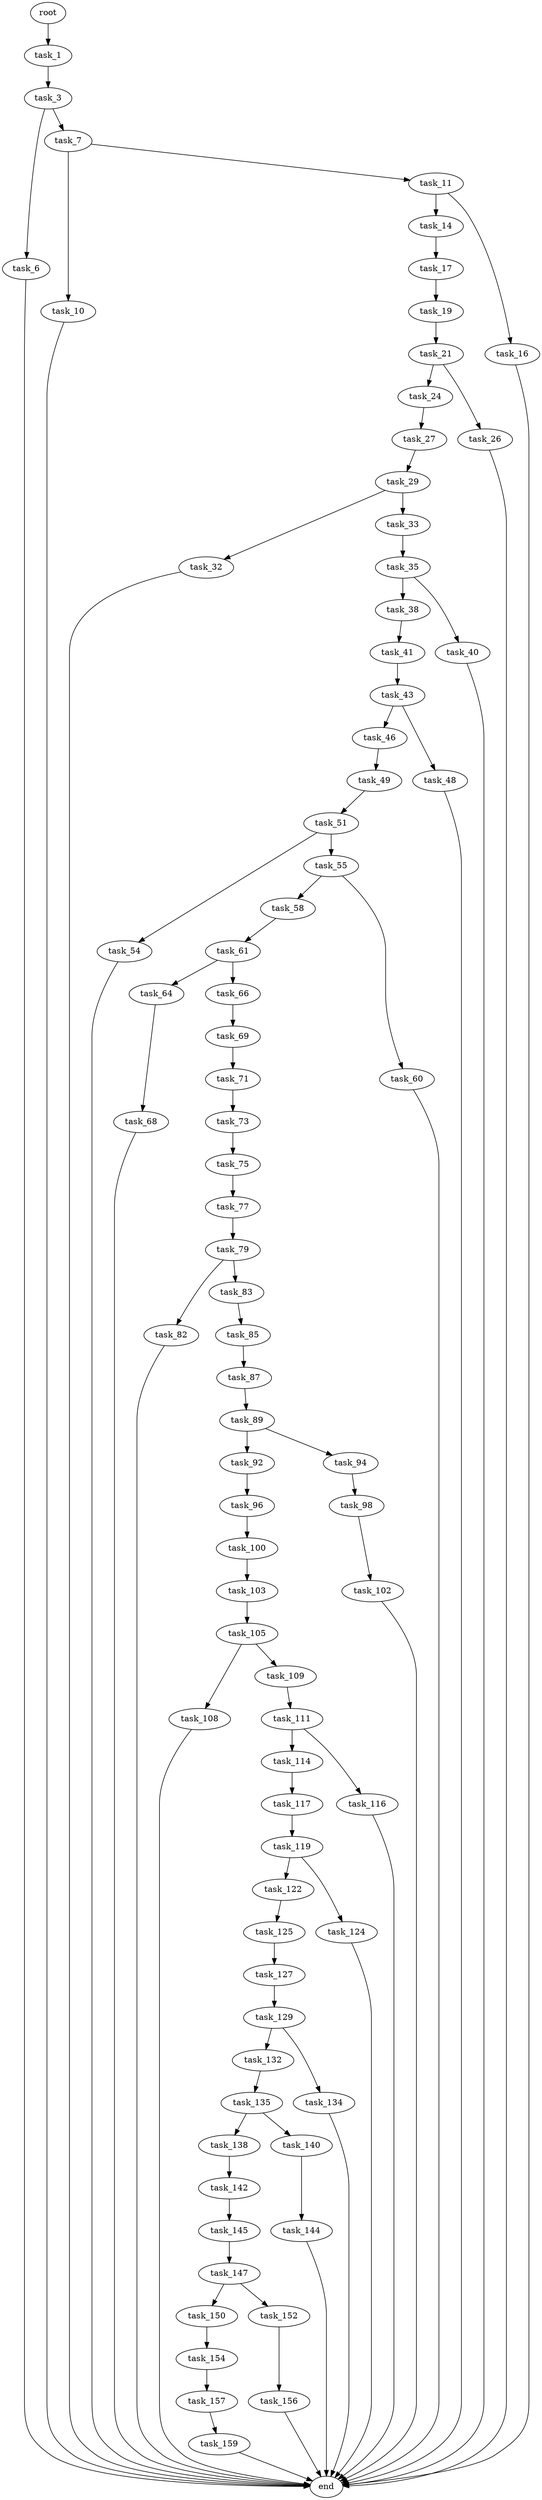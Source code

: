 digraph G {
  root [size="0.000000"];
  task_1 [size="8704914012.000000"];
  task_3 [size="24775596529.000000"];
  task_6 [size="370670839.000000"];
  task_7 [size="16953529073.000000"];
  end [size="0.000000"];
  task_10 [size="592259881724.000000"];
  task_11 [size="437467851288.000000"];
  task_14 [size="742489373058.000000"];
  task_16 [size="266164350413.000000"];
  task_17 [size="1073741824000.000000"];
  task_19 [size="28991029248.000000"];
  task_21 [size="231928233984.000000"];
  task_24 [size="33883569564.000000"];
  task_26 [size="43961828193.000000"];
  task_27 [size="549755813888.000000"];
  task_29 [size="2314030832.000000"];
  task_32 [size="368293445632.000000"];
  task_33 [size="6249719860.000000"];
  task_35 [size="782757789696.000000"];
  task_38 [size="3063799333.000000"];
  task_40 [size="12239275206.000000"];
  task_41 [size="175332415800.000000"];
  task_43 [size="231928233984.000000"];
  task_46 [size="1073741824000.000000"];
  task_48 [size="105554635285.000000"];
  task_49 [size="23201667234.000000"];
  task_51 [size="549755813888.000000"];
  task_54 [size="7800175562.000000"];
  task_55 [size="8589934592.000000"];
  task_58 [size="68719476736.000000"];
  task_60 [size="368293445632.000000"];
  task_61 [size="5234131008.000000"];
  task_64 [size="10743297763.000000"];
  task_66 [size="549755813888.000000"];
  task_68 [size="14651526404.000000"];
  task_69 [size="4916234460.000000"];
  task_71 [size="231928233984.000000"];
  task_73 [size="445641133059.000000"];
  task_75 [size="100433155728.000000"];
  task_77 [size="6519587666.000000"];
  task_79 [size="1778424947.000000"];
  task_82 [size="28991029248.000000"];
  task_83 [size="781923087868.000000"];
  task_85 [size="27680776390.000000"];
  task_87 [size="11244512362.000000"];
  task_89 [size="315221181640.000000"];
  task_92 [size="231928233984.000000"];
  task_94 [size="11929708450.000000"];
  task_96 [size="4837499696.000000"];
  task_98 [size="782757789696.000000"];
  task_100 [size="15249638934.000000"];
  task_102 [size="205159202136.000000"];
  task_103 [size="286536101809.000000"];
  task_105 [size="8589934592.000000"];
  task_108 [size="240547894283.000000"];
  task_109 [size="35461656909.000000"];
  task_111 [size="684150269129.000000"];
  task_114 [size="989889659509.000000"];
  task_116 [size="280288934226.000000"];
  task_117 [size="3428025116.000000"];
  task_119 [size="12046650313.000000"];
  task_122 [size="68719476736.000000"];
  task_124 [size="549755813888.000000"];
  task_125 [size="6944513561.000000"];
  task_127 [size="28991029248.000000"];
  task_129 [size="13791764891.000000"];
  task_132 [size="8589934592.000000"];
  task_134 [size="4562935755.000000"];
  task_135 [size="12037358709.000000"];
  task_138 [size="148417995096.000000"];
  task_140 [size="8589934592.000000"];
  task_142 [size="146723692856.000000"];
  task_144 [size="7999396976.000000"];
  task_145 [size="1640753650.000000"];
  task_147 [size="41085453905.000000"];
  task_150 [size="549755813888.000000"];
  task_152 [size="330117972849.000000"];
  task_154 [size="8589934592.000000"];
  task_156 [size="1301862714.000000"];
  task_157 [size="1644795090.000000"];
  task_159 [size="6985517627.000000"];

  root -> task_1 [size="1.000000"];
  task_1 -> task_3 [size="536870912.000000"];
  task_3 -> task_6 [size="411041792.000000"];
  task_3 -> task_7 [size="411041792.000000"];
  task_6 -> end [size="1.000000"];
  task_7 -> task_10 [size="679477248.000000"];
  task_7 -> task_11 [size="679477248.000000"];
  task_10 -> end [size="1.000000"];
  task_11 -> task_14 [size="536870912.000000"];
  task_11 -> task_16 [size="536870912.000000"];
  task_14 -> task_17 [size="679477248.000000"];
  task_16 -> end [size="1.000000"];
  task_17 -> task_19 [size="838860800.000000"];
  task_19 -> task_21 [size="75497472.000000"];
  task_21 -> task_24 [size="301989888.000000"];
  task_21 -> task_26 [size="301989888.000000"];
  task_24 -> task_27 [size="679477248.000000"];
  task_26 -> end [size="1.000000"];
  task_27 -> task_29 [size="536870912.000000"];
  task_29 -> task_32 [size="75497472.000000"];
  task_29 -> task_33 [size="75497472.000000"];
  task_32 -> end [size="1.000000"];
  task_33 -> task_35 [size="301989888.000000"];
  task_35 -> task_38 [size="679477248.000000"];
  task_35 -> task_40 [size="679477248.000000"];
  task_38 -> task_41 [size="75497472.000000"];
  task_40 -> end [size="1.000000"];
  task_41 -> task_43 [size="134217728.000000"];
  task_43 -> task_46 [size="301989888.000000"];
  task_43 -> task_48 [size="301989888.000000"];
  task_46 -> task_49 [size="838860800.000000"];
  task_48 -> end [size="1.000000"];
  task_49 -> task_51 [size="536870912.000000"];
  task_51 -> task_54 [size="536870912.000000"];
  task_51 -> task_55 [size="536870912.000000"];
  task_54 -> end [size="1.000000"];
  task_55 -> task_58 [size="33554432.000000"];
  task_55 -> task_60 [size="33554432.000000"];
  task_58 -> task_61 [size="134217728.000000"];
  task_60 -> end [size="1.000000"];
  task_61 -> task_64 [size="411041792.000000"];
  task_61 -> task_66 [size="411041792.000000"];
  task_64 -> task_68 [size="679477248.000000"];
  task_66 -> task_69 [size="536870912.000000"];
  task_68 -> end [size="1.000000"];
  task_69 -> task_71 [size="134217728.000000"];
  task_71 -> task_73 [size="301989888.000000"];
  task_73 -> task_75 [size="838860800.000000"];
  task_75 -> task_77 [size="134217728.000000"];
  task_77 -> task_79 [size="209715200.000000"];
  task_79 -> task_82 [size="75497472.000000"];
  task_79 -> task_83 [size="75497472.000000"];
  task_82 -> end [size="1.000000"];
  task_83 -> task_85 [size="536870912.000000"];
  task_85 -> task_87 [size="679477248.000000"];
  task_87 -> task_89 [size="33554432.000000"];
  task_89 -> task_92 [size="301989888.000000"];
  task_89 -> task_94 [size="301989888.000000"];
  task_92 -> task_96 [size="301989888.000000"];
  task_94 -> task_98 [size="33554432.000000"];
  task_96 -> task_100 [size="134217728.000000"];
  task_98 -> task_102 [size="679477248.000000"];
  task_100 -> task_103 [size="838860800.000000"];
  task_102 -> end [size="1.000000"];
  task_103 -> task_105 [size="209715200.000000"];
  task_105 -> task_108 [size="33554432.000000"];
  task_105 -> task_109 [size="33554432.000000"];
  task_108 -> end [size="1.000000"];
  task_109 -> task_111 [size="33554432.000000"];
  task_111 -> task_114 [size="679477248.000000"];
  task_111 -> task_116 [size="679477248.000000"];
  task_114 -> task_117 [size="679477248.000000"];
  task_116 -> end [size="1.000000"];
  task_117 -> task_119 [size="75497472.000000"];
  task_119 -> task_122 [size="209715200.000000"];
  task_119 -> task_124 [size="209715200.000000"];
  task_122 -> task_125 [size="134217728.000000"];
  task_124 -> end [size="1.000000"];
  task_125 -> task_127 [size="209715200.000000"];
  task_127 -> task_129 [size="75497472.000000"];
  task_129 -> task_132 [size="301989888.000000"];
  task_129 -> task_134 [size="301989888.000000"];
  task_132 -> task_135 [size="33554432.000000"];
  task_134 -> end [size="1.000000"];
  task_135 -> task_138 [size="838860800.000000"];
  task_135 -> task_140 [size="838860800.000000"];
  task_138 -> task_142 [size="411041792.000000"];
  task_140 -> task_144 [size="33554432.000000"];
  task_142 -> task_145 [size="536870912.000000"];
  task_144 -> end [size="1.000000"];
  task_145 -> task_147 [size="75497472.000000"];
  task_147 -> task_150 [size="75497472.000000"];
  task_147 -> task_152 [size="75497472.000000"];
  task_150 -> task_154 [size="536870912.000000"];
  task_152 -> task_156 [size="838860800.000000"];
  task_154 -> task_157 [size="33554432.000000"];
  task_156 -> end [size="1.000000"];
  task_157 -> task_159 [size="33554432.000000"];
  task_159 -> end [size="1.000000"];
}

